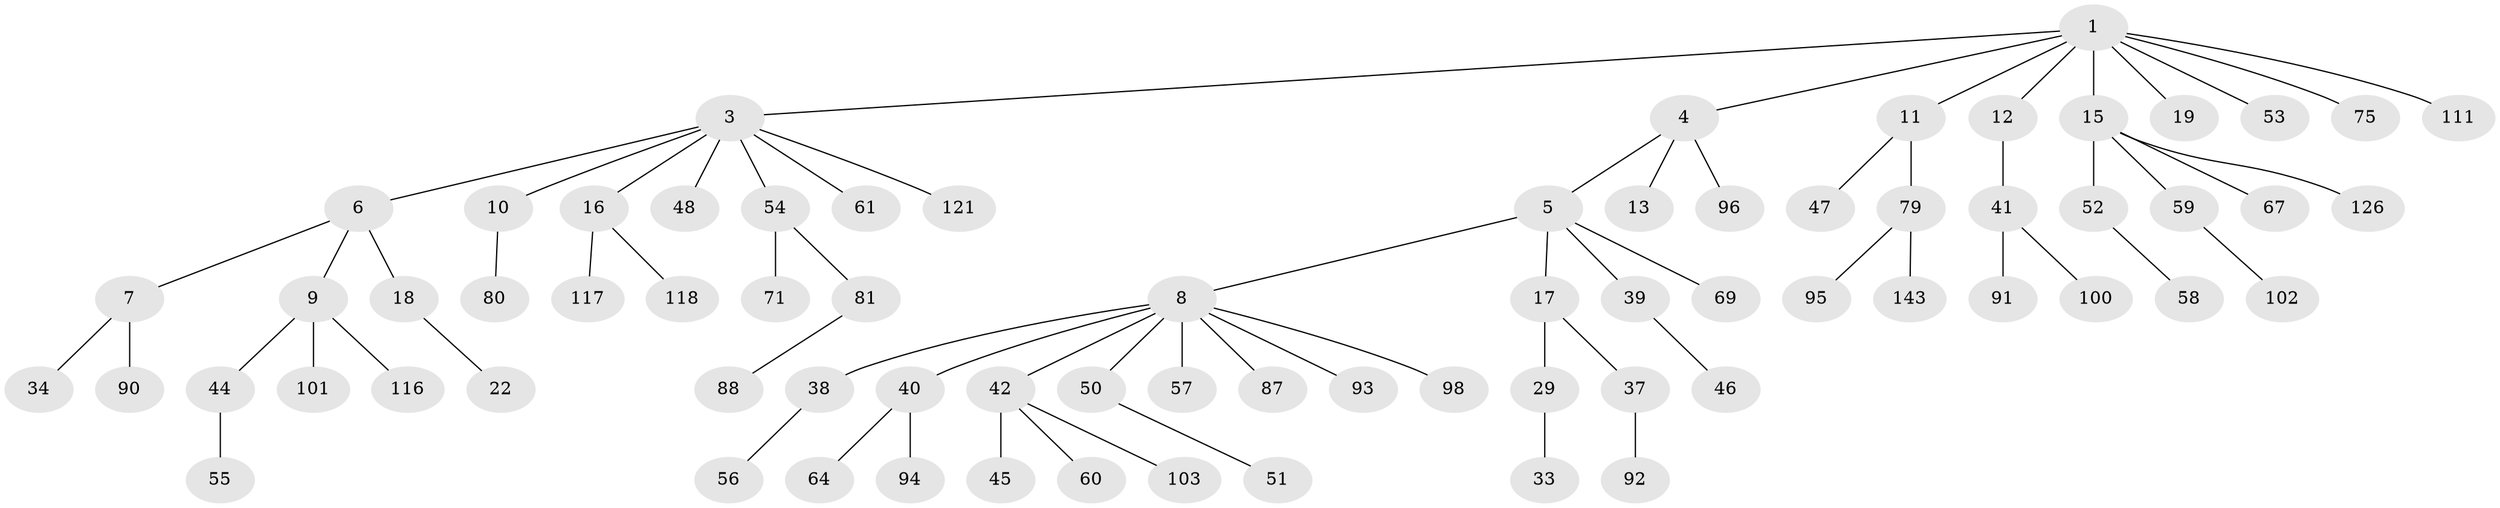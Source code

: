 // original degree distribution, {8: 0.02054794520547945, 3: 0.14383561643835616, 4: 0.04794520547945205, 5: 0.02054794520547945, 6: 0.0136986301369863, 2: 0.2602739726027397, 1: 0.4931506849315068}
// Generated by graph-tools (version 1.1) at 2025/15/03/09/25 04:15:28]
// undirected, 73 vertices, 72 edges
graph export_dot {
graph [start="1"]
  node [color=gray90,style=filled];
  1 [super="+2"];
  3;
  4;
  5;
  6;
  7 [super="+23"];
  8 [super="+26"];
  9 [super="+73+83+24"];
  10 [super="+82"];
  11 [super="+14"];
  12 [super="+30"];
  13;
  15 [super="+20"];
  16 [super="+70+28"];
  17 [super="+31+136+142+65+97+84+25"];
  18 [super="+72"];
  19 [super="+89"];
  22 [super="+27"];
  29;
  33 [super="+107"];
  34 [super="+66"];
  37;
  38;
  39;
  40;
  41;
  42 [super="+43"];
  44 [super="+74+49"];
  45;
  46;
  47 [super="+122"];
  48 [super="+140"];
  50;
  51;
  52 [super="+133"];
  53;
  54 [super="+62"];
  55 [super="+77"];
  56 [super="+110+63"];
  57 [super="+123"];
  58 [super="+130+137"];
  59 [super="+76+86"];
  60;
  61 [super="+68"];
  64;
  67 [super="+109"];
  69;
  71;
  75;
  79;
  80;
  81;
  87;
  88;
  90;
  91 [super="+106"];
  92;
  93;
  94;
  95;
  96;
  98;
  100 [super="+105"];
  101 [super="+113"];
  102 [super="+112"];
  103 [super="+115"];
  111 [super="+134+128+125"];
  116;
  117 [super="+141"];
  118;
  121;
  126;
  143;
  1 -- 4;
  1 -- 11;
  1 -- 12;
  1 -- 15;
  1 -- 19;
  1 -- 75;
  1 -- 111;
  1 -- 3;
  1 -- 53;
  3 -- 6;
  3 -- 10;
  3 -- 16;
  3 -- 48;
  3 -- 54;
  3 -- 61;
  3 -- 121;
  4 -- 5;
  4 -- 13;
  4 -- 96;
  5 -- 8;
  5 -- 17;
  5 -- 39;
  5 -- 69;
  6 -- 7;
  6 -- 9;
  6 -- 18;
  7 -- 34;
  7 -- 90;
  8 -- 38;
  8 -- 40;
  8 -- 42;
  8 -- 93;
  8 -- 50;
  8 -- 98;
  8 -- 87;
  8 -- 57;
  9 -- 44;
  9 -- 116;
  9 -- 101;
  10 -- 80;
  11 -- 47;
  11 -- 79;
  12 -- 41;
  15 -- 67;
  15 -- 52;
  15 -- 59;
  15 -- 126;
  16 -- 117;
  16 -- 118;
  17 -- 37;
  17 -- 29;
  18 -- 22;
  29 -- 33;
  37 -- 92;
  38 -- 56;
  39 -- 46;
  40 -- 64;
  40 -- 94;
  41 -- 91;
  41 -- 100;
  42 -- 45;
  42 -- 60;
  42 -- 103;
  44 -- 55;
  50 -- 51;
  52 -- 58;
  54 -- 71;
  54 -- 81;
  59 -- 102;
  79 -- 95;
  79 -- 143;
  81 -- 88;
}
